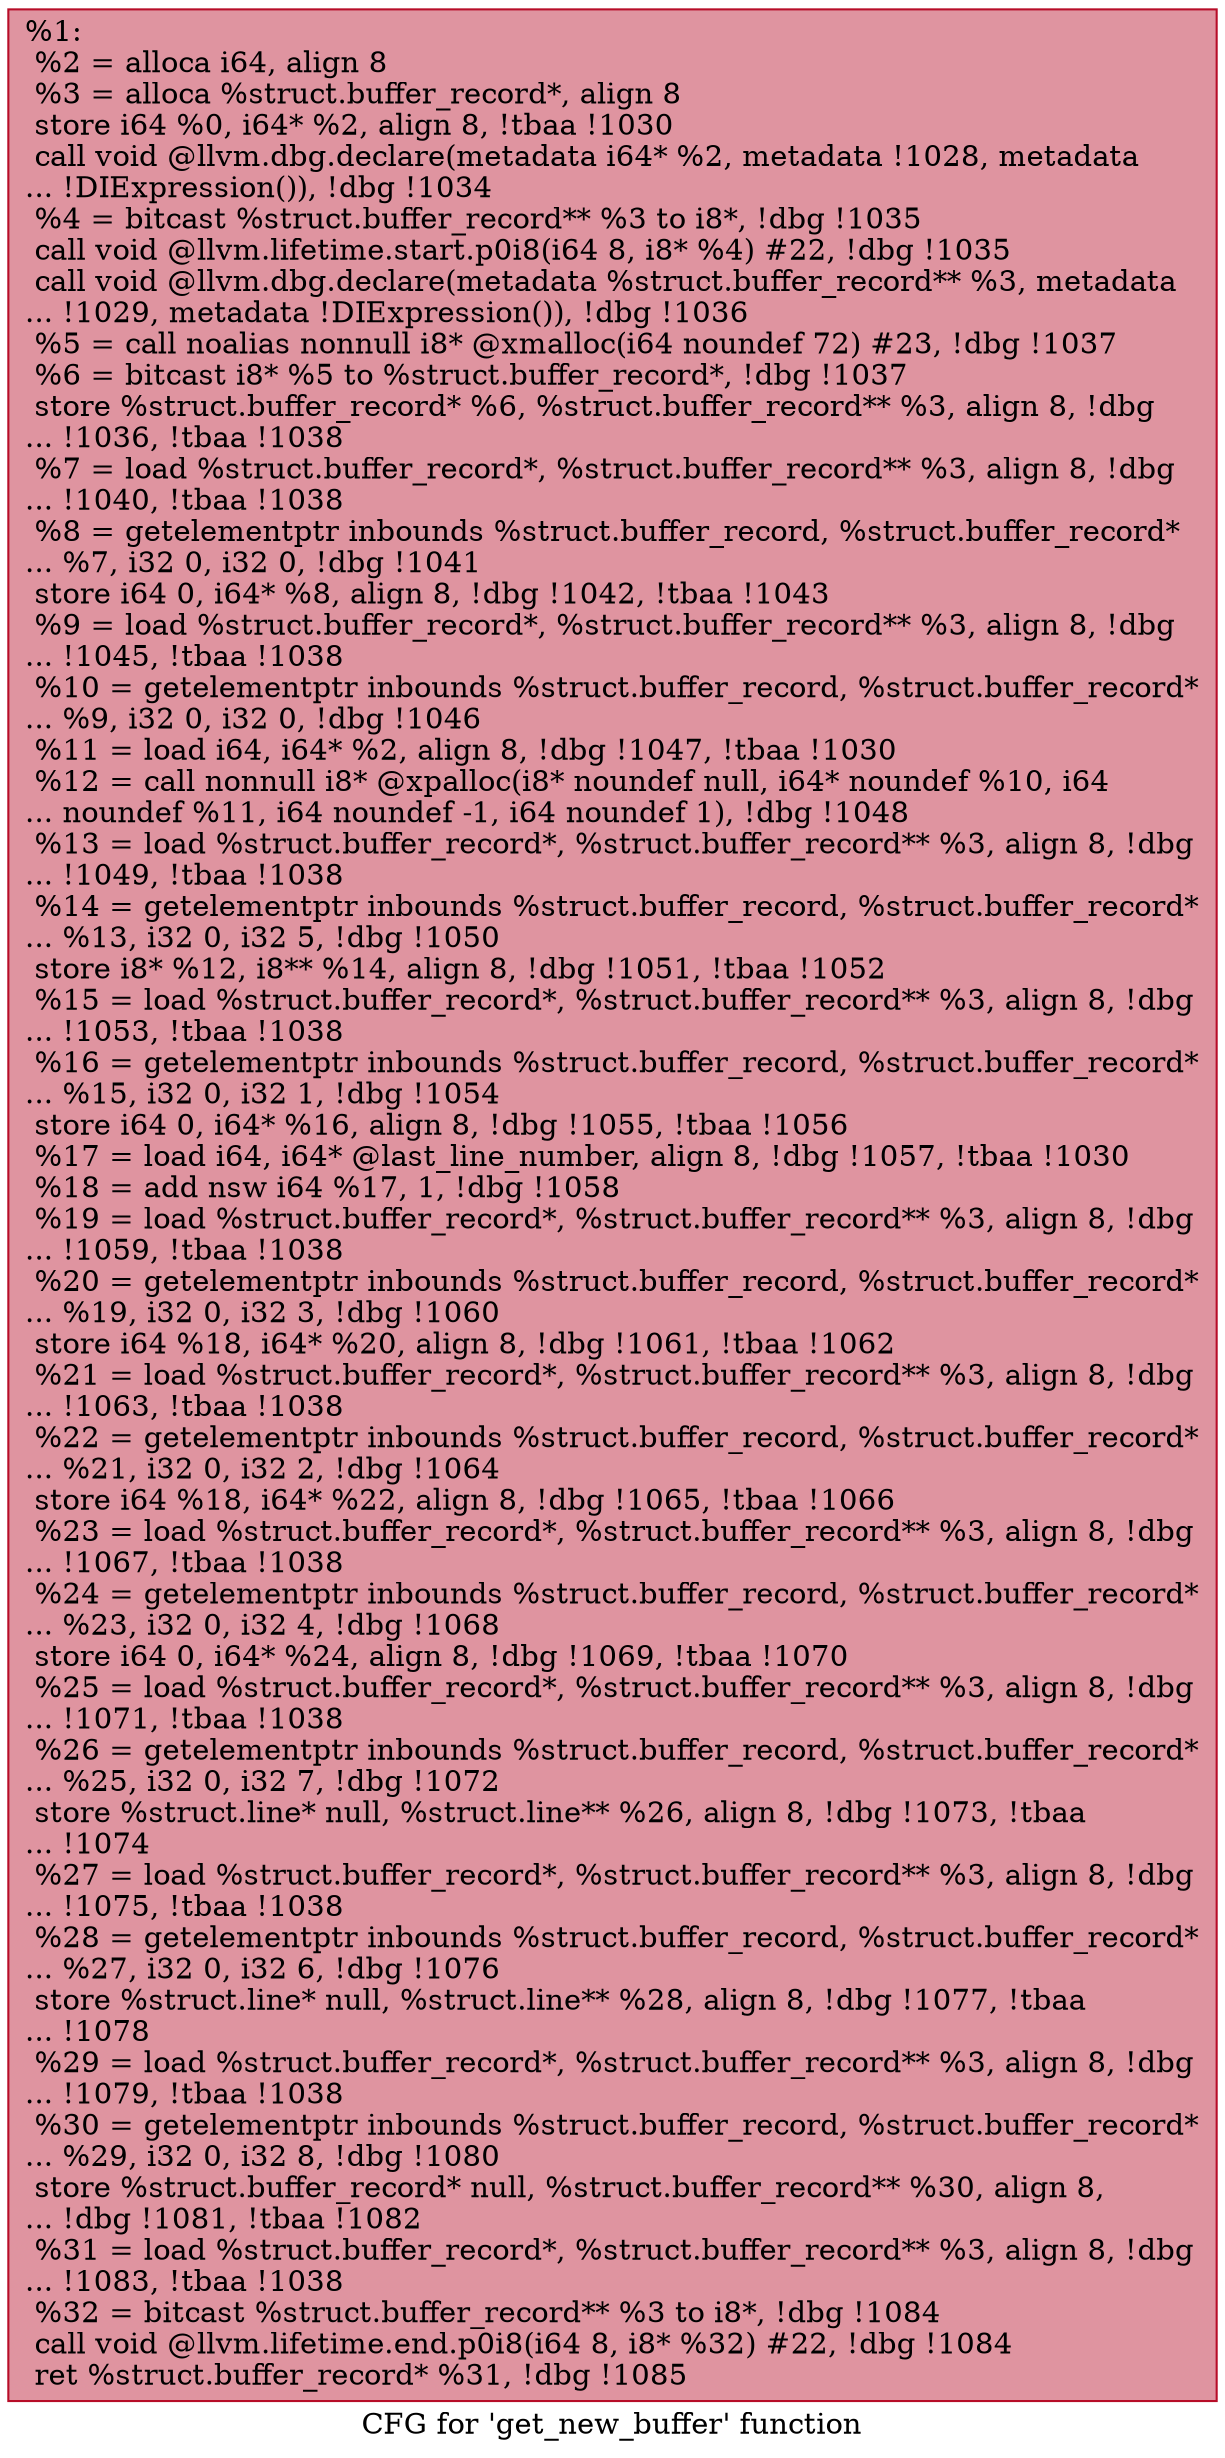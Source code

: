 digraph "CFG for 'get_new_buffer' function" {
	label="CFG for 'get_new_buffer' function";

	Node0x238b0b0 [shape=record,color="#b70d28ff", style=filled, fillcolor="#b70d2870",label="{%1:\l  %2 = alloca i64, align 8\l  %3 = alloca %struct.buffer_record*, align 8\l  store i64 %0, i64* %2, align 8, !tbaa !1030\l  call void @llvm.dbg.declare(metadata i64* %2, metadata !1028, metadata\l... !DIExpression()), !dbg !1034\l  %4 = bitcast %struct.buffer_record** %3 to i8*, !dbg !1035\l  call void @llvm.lifetime.start.p0i8(i64 8, i8* %4) #22, !dbg !1035\l  call void @llvm.dbg.declare(metadata %struct.buffer_record** %3, metadata\l... !1029, metadata !DIExpression()), !dbg !1036\l  %5 = call noalias nonnull i8* @xmalloc(i64 noundef 72) #23, !dbg !1037\l  %6 = bitcast i8* %5 to %struct.buffer_record*, !dbg !1037\l  store %struct.buffer_record* %6, %struct.buffer_record** %3, align 8, !dbg\l... !1036, !tbaa !1038\l  %7 = load %struct.buffer_record*, %struct.buffer_record** %3, align 8, !dbg\l... !1040, !tbaa !1038\l  %8 = getelementptr inbounds %struct.buffer_record, %struct.buffer_record*\l... %7, i32 0, i32 0, !dbg !1041\l  store i64 0, i64* %8, align 8, !dbg !1042, !tbaa !1043\l  %9 = load %struct.buffer_record*, %struct.buffer_record** %3, align 8, !dbg\l... !1045, !tbaa !1038\l  %10 = getelementptr inbounds %struct.buffer_record, %struct.buffer_record*\l... %9, i32 0, i32 0, !dbg !1046\l  %11 = load i64, i64* %2, align 8, !dbg !1047, !tbaa !1030\l  %12 = call nonnull i8* @xpalloc(i8* noundef null, i64* noundef %10, i64\l... noundef %11, i64 noundef -1, i64 noundef 1), !dbg !1048\l  %13 = load %struct.buffer_record*, %struct.buffer_record** %3, align 8, !dbg\l... !1049, !tbaa !1038\l  %14 = getelementptr inbounds %struct.buffer_record, %struct.buffer_record*\l... %13, i32 0, i32 5, !dbg !1050\l  store i8* %12, i8** %14, align 8, !dbg !1051, !tbaa !1052\l  %15 = load %struct.buffer_record*, %struct.buffer_record** %3, align 8, !dbg\l... !1053, !tbaa !1038\l  %16 = getelementptr inbounds %struct.buffer_record, %struct.buffer_record*\l... %15, i32 0, i32 1, !dbg !1054\l  store i64 0, i64* %16, align 8, !dbg !1055, !tbaa !1056\l  %17 = load i64, i64* @last_line_number, align 8, !dbg !1057, !tbaa !1030\l  %18 = add nsw i64 %17, 1, !dbg !1058\l  %19 = load %struct.buffer_record*, %struct.buffer_record** %3, align 8, !dbg\l... !1059, !tbaa !1038\l  %20 = getelementptr inbounds %struct.buffer_record, %struct.buffer_record*\l... %19, i32 0, i32 3, !dbg !1060\l  store i64 %18, i64* %20, align 8, !dbg !1061, !tbaa !1062\l  %21 = load %struct.buffer_record*, %struct.buffer_record** %3, align 8, !dbg\l... !1063, !tbaa !1038\l  %22 = getelementptr inbounds %struct.buffer_record, %struct.buffer_record*\l... %21, i32 0, i32 2, !dbg !1064\l  store i64 %18, i64* %22, align 8, !dbg !1065, !tbaa !1066\l  %23 = load %struct.buffer_record*, %struct.buffer_record** %3, align 8, !dbg\l... !1067, !tbaa !1038\l  %24 = getelementptr inbounds %struct.buffer_record, %struct.buffer_record*\l... %23, i32 0, i32 4, !dbg !1068\l  store i64 0, i64* %24, align 8, !dbg !1069, !tbaa !1070\l  %25 = load %struct.buffer_record*, %struct.buffer_record** %3, align 8, !dbg\l... !1071, !tbaa !1038\l  %26 = getelementptr inbounds %struct.buffer_record, %struct.buffer_record*\l... %25, i32 0, i32 7, !dbg !1072\l  store %struct.line* null, %struct.line** %26, align 8, !dbg !1073, !tbaa\l... !1074\l  %27 = load %struct.buffer_record*, %struct.buffer_record** %3, align 8, !dbg\l... !1075, !tbaa !1038\l  %28 = getelementptr inbounds %struct.buffer_record, %struct.buffer_record*\l... %27, i32 0, i32 6, !dbg !1076\l  store %struct.line* null, %struct.line** %28, align 8, !dbg !1077, !tbaa\l... !1078\l  %29 = load %struct.buffer_record*, %struct.buffer_record** %3, align 8, !dbg\l... !1079, !tbaa !1038\l  %30 = getelementptr inbounds %struct.buffer_record, %struct.buffer_record*\l... %29, i32 0, i32 8, !dbg !1080\l  store %struct.buffer_record* null, %struct.buffer_record** %30, align 8,\l... !dbg !1081, !tbaa !1082\l  %31 = load %struct.buffer_record*, %struct.buffer_record** %3, align 8, !dbg\l... !1083, !tbaa !1038\l  %32 = bitcast %struct.buffer_record** %3 to i8*, !dbg !1084\l  call void @llvm.lifetime.end.p0i8(i64 8, i8* %32) #22, !dbg !1084\l  ret %struct.buffer_record* %31, !dbg !1085\l}"];
}
